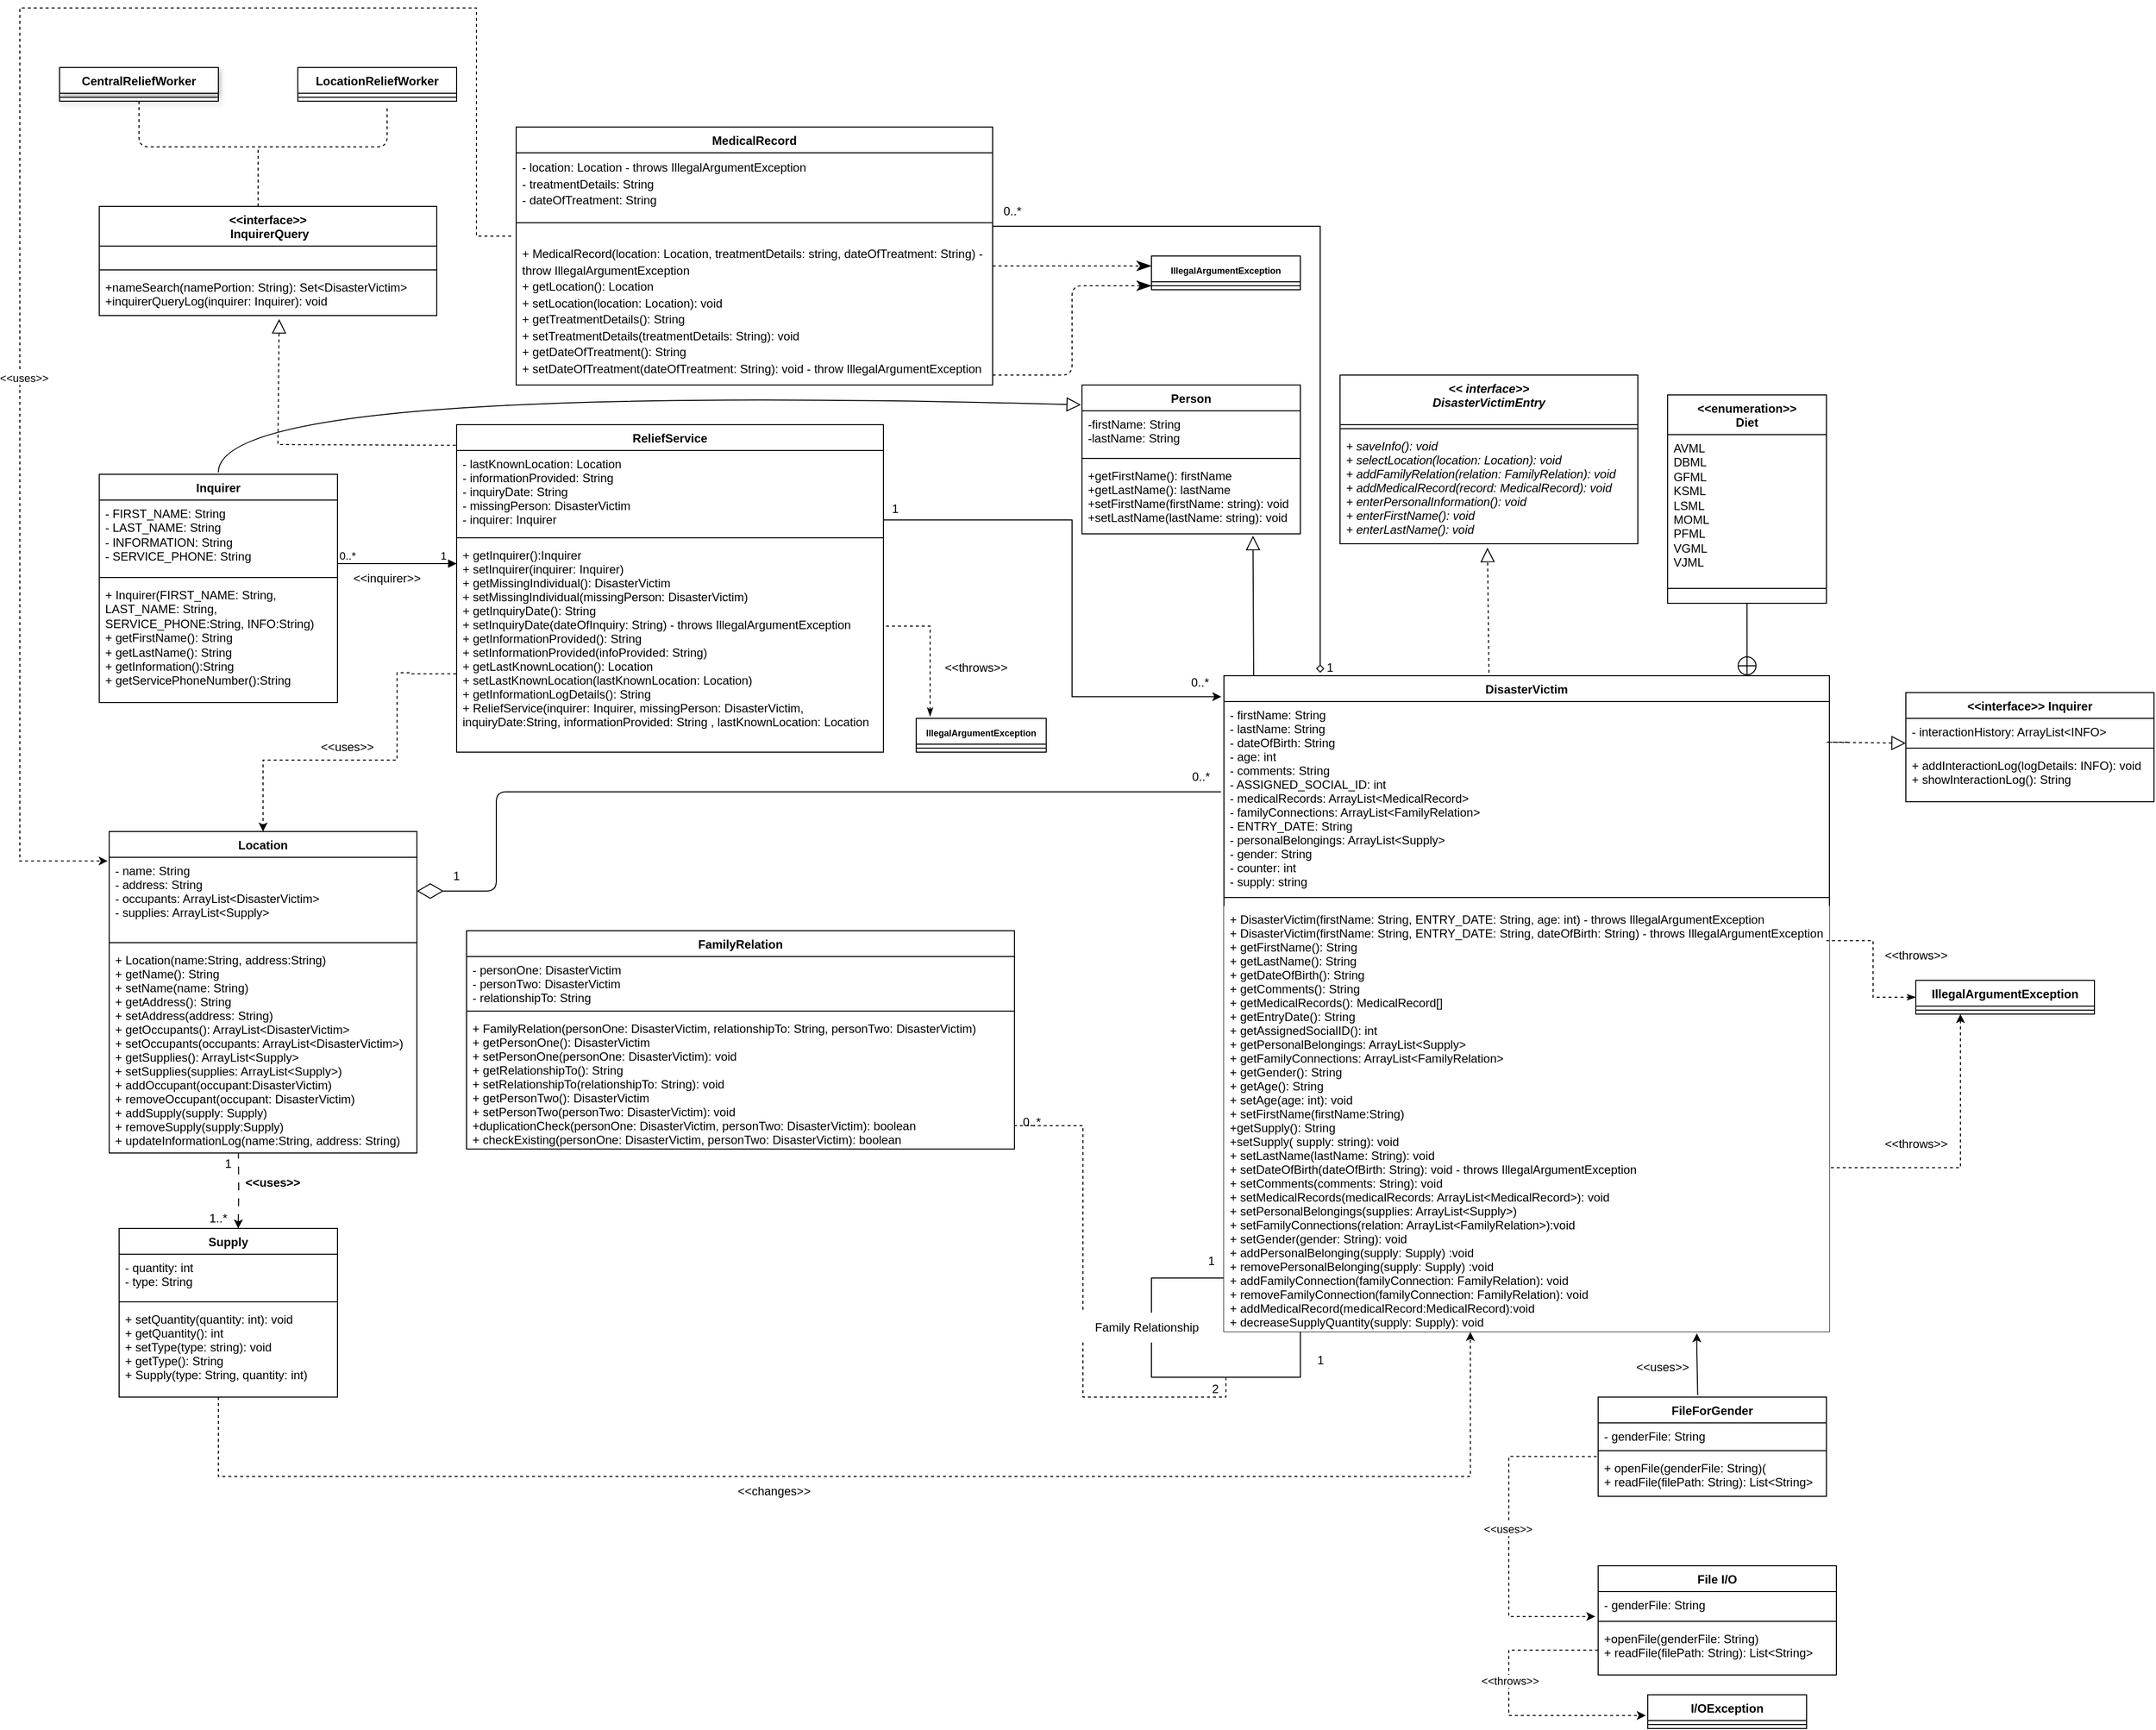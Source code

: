 <mxfile>
    <diagram id="PWnaJAAjkvpCzAV3E7b1" name="Page-1">
        <mxGraphModel dx="1114" dy="1571" grid="1" gridSize="10" guides="0" tooltips="1" connect="1" arrows="1" fold="1" page="1" pageScale="1" pageWidth="850" pageHeight="1100" math="0" shadow="0">
            <root>
                <mxCell id="0"/>
                <mxCell id="1" parent="0"/>
                <mxCell id="214" style="edgeStyle=orthogonalEdgeStyle;rounded=0;orthogonalLoop=1;jettySize=auto;html=1;exitX=0.5;exitY=1;exitDx=0;exitDy=0;entryX=1;entryY=0.826;entryDx=0;entryDy=0;entryPerimeter=0;endArrow=none;endFill=0;dashed=1;" parent="1" source="215" target="223" edge="1">
                    <mxGeometry relative="1" as="geometry">
                        <mxPoint x="655" y="620" as="targetPoint"/>
                    </mxGeometry>
                </mxCell>
                <mxCell id="215" value="" style="html=1;whiteSpace=wrap;" parent="1" vertex="1">
                    <mxGeometry x="580" y="460" width="150" height="100" as="geometry"/>
                </mxCell>
                <mxCell id="216" value="DisasterVictim" style="swimlane;fontStyle=1;align=center;verticalAlign=top;childLayout=stackLayout;horizontal=1;startSize=26;horizontalStack=0;resizeParent=1;resizeParentMax=0;resizeLast=0;collapsible=1;marginBottom=0;" parent="1" vertex="1">
                    <mxGeometry x="653" y="-147" width="610" height="661" as="geometry"/>
                </mxCell>
                <mxCell id="217" value="- firstName: String&#10;- lastName: String&#10;- dateOfBirth: String&#10;- age: int&#10;- comments: String&#10;- ASSIGNED_SOCIAL_ID: int&#10;- medicalRecords: ArrayList&lt;MedicalRecord&gt;&#10;- familyConnections: ArrayList&lt;FamilyRelation&gt;&#10;- ENTRY_DATE: String&#10;- personalBelongings: ArrayList&lt;Supply&gt;&#10;- gender: String&#10;- counter: int&#10;- supply: string&#10;" style="text;strokeColor=none;fillColor=none;align=left;verticalAlign=top;spacingLeft=4;spacingRight=4;overflow=hidden;rotatable=0;points=[[0,0.5],[1,0.5]];portConstraint=eastwest;fontStyle=0" parent="216" vertex="1">
                    <mxGeometry y="26" width="610" height="189" as="geometry"/>
                </mxCell>
                <mxCell id="218" value="" style="line;strokeWidth=1;fillColor=none;align=left;verticalAlign=middle;spacingTop=-1;spacingLeft=3;spacingRight=3;rotatable=0;labelPosition=right;points=[];portConstraint=eastwest;strokeColor=inherit;fontStyle=0" parent="216" vertex="1">
                    <mxGeometry y="215" width="610" height="17" as="geometry"/>
                </mxCell>
                <mxCell id="219" value="+ DisasterVictim(firstName: String, ENTRY_DATE: String, age: int) - throws IllegalArgumentException &#10;+ DisasterVictim(firstName: String, ENTRY_DATE: String, dateOfBirth: String) - throws IllegalArgumentException &#10;+ getFirstName(): String&#10;+ getLastName(): String&#10;+ getDateOfBirth(): String&#10;+ getComments(): String&#10;+ getMedicalRecords(): MedicalRecord[]&#10;+ getEntryDate(): String&#10;+ getAssignedSocialID(): int&#10;+ getPersonalBelongings: ArrayList&lt;Supply&gt;&#10;+ getFamilyConnections: ArrayList&lt;FamilyRelation&gt;&#10;+ getGender(): String&#10;+ getAge(): String&#10;+ setAge(age: int): void&#10;+ setFirstName(firstName:String)&#10;+getSupply(): String&#10;+setSupply( supply: string): void&#10;+ setLastName(lastName: String): void&#10;+ setDateOfBirth(dateOfBirth: String): void - throws IllegalArgumentException &#10;+ setComments(comments: String): void&#10;+ setMedicalRecords(medicalRecords: ArrayList&lt;MedicalRecord&gt;): void&#10;+ setPersonalBelongings(supplies: ArrayList&lt;Supply&gt;)&#10;+ setFamilyConnections(relation: ArrayList&lt;FamilyRelation&gt;):void&#10;+ setGender(gender: String): void&#10;+ addPersonalBelonging(supply: Supply) :void&#10;+ removePersonalBelonging(supply: Supply) :void&#10;+ addFamilyConnection(familyConnection: FamilyRelation): void&#10;+ removeFamilyConnection(familyConnection: FamilyRelation): void&#10;+ addMedicalRecord(medicalRecord:MedicalRecord):void&#10;+ decreaseSupplyQuantity(supply: Supply): void &#10;" style="text;strokeColor=none;fillColor=default;align=left;verticalAlign=top;spacingLeft=4;spacingRight=4;overflow=hidden;rotatable=0;points=[[0,0.5],[1,0.5]];portConstraint=eastwest;fontStyle=0" parent="216" vertex="1">
                    <mxGeometry y="232" width="610" height="429" as="geometry"/>
                </mxCell>
                <mxCell id="220" value="FamilyRelation" style="swimlane;fontStyle=1;align=center;verticalAlign=top;childLayout=stackLayout;horizontal=1;startSize=26;horizontalStack=0;resizeParent=1;resizeParentMax=0;resizeLast=0;collapsible=1;marginBottom=0;" parent="1" vertex="1">
                    <mxGeometry x="-110" y="110" width="552" height="220" as="geometry"/>
                </mxCell>
                <mxCell id="221" value="- personOne: DisasterVictim&#10;- personTwo: DisasterVictim&#10;- relationshipTo: String&#10;&#10;" style="text;strokeColor=none;fillColor=none;align=left;verticalAlign=top;spacingLeft=4;spacingRight=4;overflow=hidden;rotatable=0;points=[[0,0.5],[1,0.5]];portConstraint=eastwest;fontStyle=0" parent="220" vertex="1">
                    <mxGeometry y="26" width="552" height="51" as="geometry"/>
                </mxCell>
                <mxCell id="222" value="" style="line;strokeWidth=1;fillColor=none;align=left;verticalAlign=middle;spacingTop=-1;spacingLeft=3;spacingRight=3;rotatable=0;labelPosition=right;points=[];portConstraint=eastwest;strokeColor=inherit;fontStyle=0" parent="220" vertex="1">
                    <mxGeometry y="77" width="552" height="8" as="geometry"/>
                </mxCell>
                <mxCell id="223" value="+ FamilyRelation(personOne: DisasterVictim, relationshipTo: String, personTwo: DisasterVictim)&#10;+ getPersonOne(): DisasterVictim&#10;+ setPersonOne(personOne: DisasterVictim): void&#10;+ getRelationshipTo(): String&#10;+ setRelationshipTo(relationshipTo: String): void&#10;+ getPersonTwo(): DisasterVictim&#10;+ setPersonTwo(personTwo: DisasterVictim): void&#10;+duplicationCheck(personOne: DisasterVictim, personTwo: DisasterVictim): boolean&#10;+ checkExisting(personOne: DisasterVictim, personTwo: DisasterVictim): boolean&#10;" style="text;strokeColor=none;fillColor=none;align=left;verticalAlign=top;spacingLeft=4;spacingRight=4;overflow=hidden;rotatable=0;points=[[0,0.5],[1,0.5]];portConstraint=eastwest;fontStyle=0" parent="220" vertex="1">
                    <mxGeometry y="85" width="552" height="135" as="geometry"/>
                </mxCell>
                <mxCell id="224" value="ReliefService" style="swimlane;fontStyle=1;align=center;verticalAlign=top;childLayout=stackLayout;horizontal=1;startSize=26;horizontalStack=0;resizeParent=1;resizeParentMax=0;resizeLast=0;collapsible=1;marginBottom=0;" parent="1" vertex="1">
                    <mxGeometry x="-120" y="-400" width="430" height="330" as="geometry"/>
                </mxCell>
                <mxCell id="225" value="- lastKnownLocation: Location&#10;- informationProvided: String&#10;- inquiryDate: String&#10;- missingPerson: DisasterVictim&#10;- inquirer: Inquirer" style="text;strokeColor=none;fillColor=none;align=left;verticalAlign=top;spacingLeft=4;spacingRight=4;overflow=hidden;rotatable=0;points=[[0,0.5],[1,0.5]];portConstraint=eastwest;fontStyle=0" parent="224" vertex="1">
                    <mxGeometry y="26" width="430" height="84" as="geometry"/>
                </mxCell>
                <mxCell id="226" value="" style="line;strokeWidth=1;fillColor=none;align=left;verticalAlign=middle;spacingTop=-1;spacingLeft=3;spacingRight=3;rotatable=0;labelPosition=right;points=[];portConstraint=eastwest;strokeColor=inherit;fontStyle=0" parent="224" vertex="1">
                    <mxGeometry y="110" width="430" height="8" as="geometry"/>
                </mxCell>
                <mxCell id="227" value="+ getInquirer():Inquirer&#10;+ setInquirer(inquirer: Inquirer)&#10;+ getMissingIndividual(): DisasterVictim&#10;+ setMissingIndividual(missingPerson: DisasterVictim)&#10;+ getInquiryDate(): String&#10;+ setInquiryDate(dateOfInquiry: String) - throws IllegalArgumentException&#10;+ getInformationProvided(): String&#10;+ setInformationProvided(infoProvided: String)&#10;+ getLastKnownLocation(): Location&#10;+ setLastKnownLocation(lastKnownLocation: Location)&#10;+ getInformationLogDetails(): String&#10;+ ReliefService(inquirer: Inquirer, missingPerson: DisasterVictim,&#10;inquiryDate:String, informationProvided: String , lastKnownLocation: Location &#10;" style="text;strokeColor=none;fillColor=none;align=left;verticalAlign=top;spacingLeft=4;spacingRight=4;overflow=hidden;rotatable=0;points=[[0,0.5],[1,0.5]];portConstraint=eastwest;fontStyle=0" parent="224" vertex="1">
                    <mxGeometry y="118" width="430" height="212" as="geometry"/>
                </mxCell>
                <mxCell id="228" value="Location" style="swimlane;fontStyle=1;align=center;verticalAlign=top;childLayout=stackLayout;horizontal=1;startSize=26;horizontalStack=0;resizeParent=1;resizeParentMax=0;resizeLast=0;collapsible=1;marginBottom=0;" parent="1" vertex="1">
                    <mxGeometry x="-470" y="10" width="310" height="324" as="geometry"/>
                </mxCell>
                <mxCell id="229" value="- name: String&#10;- address: String&#10;- occupants: ArrayList&lt;DisasterVictim&gt;&#10;- supplies: ArrayList&lt;Supply&gt;&#10;&#10;" style="text;strokeColor=none;fillColor=none;align=left;verticalAlign=top;spacingLeft=4;spacingRight=4;overflow=hidden;rotatable=0;points=[[0,0.5],[1,0.5]];portConstraint=eastwest;fontStyle=0" parent="228" vertex="1">
                    <mxGeometry y="26" width="310" height="82" as="geometry"/>
                </mxCell>
                <mxCell id="230" value="" style="line;strokeWidth=1;fillColor=none;align=left;verticalAlign=middle;spacingTop=-1;spacingLeft=3;spacingRight=3;rotatable=0;labelPosition=right;points=[];portConstraint=eastwest;strokeColor=inherit;fontStyle=0" parent="228" vertex="1">
                    <mxGeometry y="108" width="310" height="8" as="geometry"/>
                </mxCell>
                <mxCell id="231" value="+ Location(name:String, address:String)&#10;+ getName(): String&#10;+ setName(name: String)&#10;+ getAddress(): String&#10;+ setAddress(address: String)&#10;+ getOccupants(): ArrayList&lt;DisasterVictim&gt;&#10;+ setOccupants(occupants: ArrayList&lt;DisasterVictim&gt;)&#10;+ getSupplies(): ArrayList&lt;Supply&gt;&#10;+ setSupplies(supplies: ArrayList&lt;Supply&gt;)&#10;+ addOccupant(occupant:DisasterVictim)&#10;+ removeOccupant(occupant: DisasterVictim)&#10;+ addSupply(supply: Supply)&#10;+ removeSupply(supply:Supply)&#10;+ updateInformationLog(name:String, address: String)&#10;" style="text;strokeColor=none;fillColor=none;align=left;verticalAlign=top;spacingLeft=4;spacingRight=4;overflow=hidden;rotatable=0;points=[[0,0.5],[1,0.5]];portConstraint=eastwest;fontStyle=0" parent="228" vertex="1">
                    <mxGeometry y="116" width="310" height="208" as="geometry"/>
                </mxCell>
                <mxCell id="232" value="Supply" style="swimlane;fontStyle=1;align=center;verticalAlign=top;childLayout=stackLayout;horizontal=1;startSize=26;horizontalStack=0;resizeParent=1;resizeParentMax=0;resizeLast=0;collapsible=1;marginBottom=0;" parent="1" vertex="1">
                    <mxGeometry x="-460" y="410" width="220" height="170" as="geometry"/>
                </mxCell>
                <mxCell id="233" value="- quantity: int &#10;- type: String " style="text;strokeColor=none;fillColor=none;align=left;verticalAlign=top;spacingLeft=4;spacingRight=4;overflow=hidden;rotatable=0;points=[[0,0.5],[1,0.5]];portConstraint=eastwest;fontStyle=0" parent="232" vertex="1">
                    <mxGeometry y="26" width="220" height="44" as="geometry"/>
                </mxCell>
                <mxCell id="234" value="" style="line;strokeWidth=1;fillColor=none;align=left;verticalAlign=middle;spacingTop=-1;spacingLeft=3;spacingRight=3;rotatable=0;labelPosition=right;points=[];portConstraint=eastwest;strokeColor=inherit;fontStyle=0" parent="232" vertex="1">
                    <mxGeometry y="70" width="220" height="8" as="geometry"/>
                </mxCell>
                <mxCell id="235" value="+ setQuantity(quantity: int): void&#10;+ getQuantity(): int &#10;+ setType(type: string): void &#10;+ getType(): String &#10;+ Supply(type: String, quantity: int) " style="text;strokeColor=none;fillColor=none;align=left;verticalAlign=top;spacingLeft=4;spacingRight=4;overflow=hidden;rotatable=0;points=[[0,0.5],[1,0.5]];portConstraint=eastwest;fontStyle=0" parent="232" vertex="1">
                    <mxGeometry y="78" width="220" height="92" as="geometry"/>
                </mxCell>
                <mxCell id="236" value="MedicalRecord" style="swimlane;fontStyle=1;align=center;verticalAlign=top;childLayout=stackLayout;horizontal=1;startSize=26;horizontalStack=0;resizeParent=1;resizeParentMax=0;resizeLast=0;collapsible=1;marginBottom=0;whiteSpace=wrap;html=1;" parent="1" vertex="1">
                    <mxGeometry x="-60" y="-700" width="480" height="260" as="geometry"/>
                </mxCell>
                <mxCell id="237" value="&lt;span id=&quot;docs-internal-guid-a7ea7992-7fff-9580-d091-3d27df31a496&quot;&gt;&lt;p style=&quot;line-height:1.38;margin-top:0pt;margin-bottom:0pt;&quot; dir=&quot;ltr&quot;&gt;&lt;span style=&quot;font-family: Arial, sans-serif; background-color: transparent; font-variant-numeric: normal; font-variant-east-asian: normal; font-variant-alternates: normal; font-variant-position: normal; vertical-align: baseline; white-space-collapse: preserve;&quot;&gt;- location: Location - throws IllegalArgumentException&lt;/span&gt;&lt;/p&gt;&lt;p style=&quot;line-height:1.38;margin-top:0pt;margin-bottom:0pt;&quot; dir=&quot;ltr&quot;&gt;&lt;span style=&quot;font-family: Arial, sans-serif; background-color: transparent; font-variant-numeric: normal; font-variant-east-asian: normal; font-variant-alternates: normal; font-variant-position: normal; vertical-align: baseline; white-space-collapse: preserve;&quot;&gt;- treatmentDetails: String&lt;/span&gt;&lt;/p&gt;&lt;p style=&quot;line-height:1.38;margin-top:0pt;margin-bottom:0pt;&quot; dir=&quot;ltr&quot;&gt;&lt;span style=&quot;font-family: Arial, sans-serif; background-color: transparent; font-variant-numeric: normal; font-variant-east-asian: normal; font-variant-alternates: normal; font-variant-position: normal; vertical-align: baseline; white-space-collapse: preserve;&quot;&gt;- dateOfTreatment: String&lt;/span&gt;&lt;span style=&quot;font-family: Arial, sans-serif; background-color: transparent; font-variant-numeric: normal; font-variant-east-asian: normal; font-variant-alternates: normal; font-variant-position: normal; vertical-align: baseline; white-space-collapse: preserve;&quot;&gt;&lt;br&gt;&lt;br&gt;&lt;/span&gt;&lt;/p&gt;&lt;br&gt;&lt;/span&gt;" style="text;strokeColor=none;fillColor=none;align=left;verticalAlign=top;spacingLeft=4;spacingRight=4;overflow=hidden;rotatable=0;points=[[0,0.5],[1,0.5]];portConstraint=eastwest;whiteSpace=wrap;html=1;fontStyle=0" parent="236" vertex="1">
                    <mxGeometry y="26" width="480" height="54" as="geometry"/>
                </mxCell>
                <mxCell id="238" value="" style="line;strokeWidth=1;fillColor=none;align=left;verticalAlign=middle;spacingTop=-1;spacingLeft=3;spacingRight=3;rotatable=0;labelPosition=right;points=[];portConstraint=eastwest;strokeColor=inherit;fontStyle=0" parent="236" vertex="1">
                    <mxGeometry y="80" width="480" height="33" as="geometry"/>
                </mxCell>
                <mxCell id="239" value="&lt;p style=&quot;line-height: 1.38; margin-top: 0pt; margin-bottom: 0pt;&quot; dir=&quot;ltr&quot;&gt;&lt;span style=&quot;font-family: Arial, sans-serif; background-color: transparent; font-variant-numeric: normal; font-variant-east-asian: normal; font-variant-alternates: normal; font-variant-position: normal; vertical-align: baseline; white-space-collapse: preserve;&quot;&gt;&lt;font style=&quot;font-size: 12px;&quot;&gt;+ MedicalRecord(location: Location, treatmentDetails: string, dateOfTreatment: String) - throw IllegalArgumentException&lt;/font&gt;&lt;/span&gt;&lt;/p&gt;&lt;p style=&quot;line-height: 1.38; margin-top: 0pt; margin-bottom: 0pt;&quot; dir=&quot;ltr&quot;&gt;&lt;span style=&quot;font-family: Arial, sans-serif; background-color: transparent; font-variant-numeric: normal; font-variant-east-asian: normal; font-variant-alternates: normal; font-variant-position: normal; vertical-align: baseline; white-space-collapse: preserve;&quot;&gt;&lt;font style=&quot;font-size: 12px;&quot;&gt;+ getLocation(): Location&lt;/font&gt;&lt;/span&gt;&lt;/p&gt;&lt;p style=&quot;line-height: 1.38; margin-top: 0pt; margin-bottom: 0pt;&quot; dir=&quot;ltr&quot;&gt;&lt;span style=&quot;font-family: Arial, sans-serif; background-color: transparent; font-variant-numeric: normal; font-variant-east-asian: normal; font-variant-alternates: normal; font-variant-position: normal; vertical-align: baseline; white-space-collapse: preserve;&quot;&gt;&lt;font style=&quot;font-size: 12px;&quot;&gt;+ setLocation(location: Location): void&lt;/font&gt;&lt;/span&gt;&lt;/p&gt;&lt;p style=&quot;line-height: 1.38; margin-top: 0pt; margin-bottom: 0pt;&quot; dir=&quot;ltr&quot;&gt;&lt;span style=&quot;font-family: Arial, sans-serif; background-color: transparent; font-variant-numeric: normal; font-variant-east-asian: normal; font-variant-alternates: normal; font-variant-position: normal; vertical-align: baseline; white-space-collapse: preserve;&quot;&gt;&lt;font style=&quot;font-size: 12px;&quot;&gt;+ getTreatmentDetails(): String&lt;/font&gt;&lt;/span&gt;&lt;/p&gt;&lt;p style=&quot;line-height: 1.38; margin-top: 0pt; margin-bottom: 0pt;&quot; dir=&quot;ltr&quot;&gt;&lt;span style=&quot;font-family: Arial, sans-serif; background-color: transparent; font-variant-numeric: normal; font-variant-east-asian: normal; font-variant-alternates: normal; font-variant-position: normal; vertical-align: baseline; white-space-collapse: preserve;&quot;&gt;&lt;font style=&quot;font-size: 12px;&quot;&gt;+ setTreatmentDetails(treatmentDetails: String): void&lt;/font&gt;&lt;/span&gt;&lt;/p&gt;&lt;p style=&quot;line-height: 1.38; margin-top: 0pt; margin-bottom: 0pt;&quot; dir=&quot;ltr&quot;&gt;&lt;span style=&quot;font-family: Arial, sans-serif; background-color: transparent; font-variant-numeric: normal; font-variant-east-asian: normal; font-variant-alternates: normal; font-variant-position: normal; vertical-align: baseline; white-space-collapse: preserve;&quot;&gt;&lt;font style=&quot;font-size: 12px;&quot;&gt;+ getDateOfTreatment(): String&lt;/font&gt;&lt;/span&gt;&lt;/p&gt;&lt;p style=&quot;line-height: 1.38; margin-top: 0pt; margin-bottom: 0pt;&quot; dir=&quot;ltr&quot;&gt;&lt;span style=&quot;font-family: Arial, sans-serif; background-color: transparent; font-variant-numeric: normal; font-variant-east-asian: normal; font-variant-alternates: normal; font-variant-position: normal; vertical-align: baseline; white-space-collapse: preserve;&quot;&gt;&lt;font style=&quot;font-size: 12px;&quot;&gt;+ setDateOfTreatment(dateOfTreatment: String): void - throw IllegalArgumentException&lt;/font&gt;&lt;/span&gt;&lt;/p&gt;" style="text;strokeColor=none;fillColor=none;align=left;verticalAlign=top;spacingLeft=4;spacingRight=4;overflow=hidden;rotatable=0;points=[[0,0.5],[1,0.5]];portConstraint=eastwest;whiteSpace=wrap;html=1;fontStyle=0" parent="236" vertex="1">
                    <mxGeometry y="113" width="480" height="147" as="geometry"/>
                </mxCell>
                <mxCell id="240" value="&amp;lt;&amp;lt;enumeration&amp;gt;&amp;gt; &lt;br&gt;Diet" style="swimlane;fontStyle=1;align=center;verticalAlign=top;childLayout=stackLayout;horizontal=1;startSize=40;horizontalStack=0;resizeParent=1;resizeParentMax=0;resizeLast=0;collapsible=1;marginBottom=0;whiteSpace=wrap;html=1;" parent="1" vertex="1">
                    <mxGeometry x="1100" y="-430" width="160" height="210" as="geometry"/>
                </mxCell>
                <mxCell id="241" value="&lt;div&gt;AVML&amp;nbsp;&lt;/div&gt;&lt;div&gt;DBML&amp;nbsp;&lt;/div&gt;&lt;div&gt;GFML&amp;nbsp;&lt;/div&gt;&lt;div&gt;KSML&lt;/div&gt;&lt;div&gt;LSML&amp;nbsp;&lt;/div&gt;&lt;div&gt;MOML&lt;/div&gt;&lt;div&gt;PFML&amp;nbsp;&lt;/div&gt;&lt;div&gt;VGML&amp;nbsp;&lt;/div&gt;&lt;div&gt;VJML&lt;/div&gt;&lt;div&gt;&lt;br&gt;&lt;/div&gt;" style="text;strokeColor=none;fillColor=none;align=left;verticalAlign=top;spacingLeft=4;spacingRight=4;overflow=hidden;rotatable=0;points=[[0,0.5],[1,0.5]];portConstraint=eastwest;whiteSpace=wrap;html=1;fontStyle=0" parent="240" vertex="1">
                    <mxGeometry y="40" width="160" height="140" as="geometry"/>
                </mxCell>
                <mxCell id="242" value="" style="line;strokeWidth=1;fillColor=none;align=left;verticalAlign=middle;spacingTop=-1;spacingLeft=3;spacingRight=3;rotatable=0;labelPosition=right;points=[];portConstraint=eastwest;strokeColor=inherit;fontStyle=0" parent="240" vertex="1">
                    <mxGeometry y="180" width="160" height="30" as="geometry"/>
                </mxCell>
                <mxCell id="243" value="" style="endArrow=circlePlus;startArrow=none;endFill=0;startFill=0;endSize=8;html=1;rounded=0;exitX=0.5;exitY=1;exitDx=0;exitDy=0;entryX=0.864;entryY=0;entryDx=0;entryDy=0;entryPerimeter=0;" parent="1" source="240" target="216" edge="1">
                    <mxGeometry width="160" relative="1" as="geometry">
                        <mxPoint x="680" y="-260" as="sourcePoint"/>
                        <mxPoint x="840" y="-260" as="targetPoint"/>
                    </mxGeometry>
                </mxCell>
                <mxCell id="244" value="Family Relationship" style="text;html=1;align=center;verticalAlign=middle;resizable=0;points=[];autosize=1;fillColor=default;" parent="1" vertex="1">
                    <mxGeometry x="510" y="495" width="130" height="30" as="geometry"/>
                </mxCell>
                <mxCell id="245" value="0..*" style="text;html=1;align=center;verticalAlign=middle;resizable=0;points=[];autosize=1;strokeColor=none;fillColor=none;" parent="1" vertex="1">
                    <mxGeometry x="439" y="288" width="40" height="30" as="geometry"/>
                </mxCell>
                <mxCell id="246" value="2" style="text;html=1;align=center;verticalAlign=middle;resizable=0;points=[];autosize=1;strokeColor=none;fillColor=none;" parent="1" vertex="1">
                    <mxGeometry x="629" y="557" width="30" height="30" as="geometry"/>
                </mxCell>
                <mxCell id="247" value="1" style="text;html=1;align=center;verticalAlign=middle;resizable=0;points=[];autosize=1;strokeColor=none;fillColor=none;" parent="1" vertex="1">
                    <mxGeometry x="625" y="428" width="30" height="30" as="geometry"/>
                </mxCell>
                <mxCell id="248" value="1" style="text;html=1;align=center;verticalAlign=middle;resizable=0;points=[];autosize=1;strokeColor=none;fillColor=none;" parent="1" vertex="1">
                    <mxGeometry x="735" y="528" width="30" height="30" as="geometry"/>
                </mxCell>
                <mxCell id="249" style="edgeStyle=orthogonalEdgeStyle;rounded=0;orthogonalLoop=1;jettySize=auto;html=1;exitX=0.25;exitY=1;exitDx=0;exitDy=0;entryX=1;entryY=0.75;entryDx=0;entryDy=0;dashed=1;startArrow=classic;startFill=1;endArrow=none;endFill=0;" parent="1" source="250" target="216" edge="1">
                    <mxGeometry relative="1" as="geometry"/>
                </mxCell>
                <mxCell id="250" value="IllegalArgumentException" style="swimlane;fontStyle=1;align=center;verticalAlign=top;childLayout=stackLayout;horizontal=1;startSize=26;horizontalStack=0;resizeParent=1;resizeParentMax=0;resizeLast=0;collapsible=1;marginBottom=0;whiteSpace=wrap;html=1;" parent="1" vertex="1">
                    <mxGeometry x="1350" y="160" width="180" height="34" as="geometry"/>
                </mxCell>
                <mxCell id="251" value="" style="line;strokeWidth=1;fillColor=none;align=left;verticalAlign=middle;spacingTop=-1;spacingLeft=3;spacingRight=3;rotatable=0;labelPosition=right;points=[];portConstraint=eastwest;strokeColor=inherit;" parent="250" vertex="1">
                    <mxGeometry y="26" width="180" height="8" as="geometry"/>
                </mxCell>
                <mxCell id="252" style="edgeStyle=orthogonalEdgeStyle;rounded=0;orthogonalLoop=1;jettySize=auto;html=1;exitX=0;exitY=0.5;exitDx=0;exitDy=0;endArrow=none;endFill=0;startArrow=classicThin;startFill=1;dashed=1;" parent="1" source="250" edge="1">
                    <mxGeometry relative="1" as="geometry">
                        <mxPoint x="1260" y="120.0" as="targetPoint"/>
                        <Array as="points">
                            <mxPoint x="1307" y="177"/>
                            <mxPoint x="1307" y="120"/>
                            <mxPoint x="1270" y="120"/>
                        </Array>
                    </mxGeometry>
                </mxCell>
                <mxCell id="253" value="&amp;lt;&amp;lt;throws&amp;gt;&amp;gt;" style="text;html=1;align=center;verticalAlign=middle;resizable=0;points=[];autosize=1;strokeColor=none;fillColor=none;" parent="1" vertex="1">
                    <mxGeometry x="1305" y="120" width="90" height="30" as="geometry"/>
                </mxCell>
                <mxCell id="254" value="&amp;lt;&amp;lt;throws&amp;gt;&amp;gt;" style="text;html=1;align=center;verticalAlign=middle;resizable=0;points=[];autosize=1;strokeColor=none;fillColor=none;" parent="1" vertex="1">
                    <mxGeometry x="1305" y="310" width="90" height="30" as="geometry"/>
                </mxCell>
                <mxCell id="255" value="&lt;&lt; interface&gt;&gt;&#10;DisasterVictimEntry" style="swimlane;fontStyle=3;align=center;verticalAlign=top;childLayout=stackLayout;horizontal=1;startSize=50;horizontalStack=0;resizeParent=1;resizeParentMax=0;resizeLast=0;collapsible=1;marginBottom=0;" parent="1" vertex="1">
                    <mxGeometry x="770" y="-450" width="300" height="170" as="geometry"/>
                </mxCell>
                <mxCell id="256" value="" style="line;strokeWidth=1;fillColor=none;align=left;verticalAlign=middle;spacingTop=-1;spacingLeft=3;spacingRight=3;rotatable=0;labelPosition=right;points=[];portConstraint=eastwest;strokeColor=inherit;fontStyle=2" parent="255" vertex="1">
                    <mxGeometry y="50" width="300" height="8" as="geometry"/>
                </mxCell>
                <mxCell id="257" value="+ saveInfo(): void &#10;+ selectLocation(location: Location): void &#10;+ addFamilyRelation(relation: FamilyRelation): void&#10;+ addMedicalRecord(record: MedicalRecord): void&#10;+ enterPersonalInformation(): void&#10;+ enterFirstName(): void&#10;+ enterLastName(): void&#10;&#10;&#10;" style="text;strokeColor=none;fillColor=none;align=left;verticalAlign=top;spacingLeft=4;spacingRight=4;overflow=hidden;rotatable=0;points=[[0,0.5],[1,0.5]];portConstraint=eastwest;fontStyle=2" parent="255" vertex="1">
                    <mxGeometry y="58" width="300" height="112" as="geometry"/>
                </mxCell>
                <mxCell id="258" value="Inquirer" style="swimlane;fontStyle=1;align=center;verticalAlign=top;childLayout=stackLayout;horizontal=1;startSize=26;horizontalStack=0;resizeParent=1;resizeParentMax=0;resizeLast=0;collapsible=1;marginBottom=0;whiteSpace=wrap;html=1;" parent="1" vertex="1">
                    <mxGeometry x="-480" y="-350" width="240" height="230" as="geometry"/>
                </mxCell>
                <mxCell id="259" value="&lt;div&gt;- FIRST_NAME: String&lt;/div&gt;&lt;div&gt;- LAST_NAME: String&lt;/div&gt;&lt;div&gt;- INFORMATION: String&lt;/div&gt;&lt;div&gt;- SERVICE_PHONE: String&lt;/div&gt;&lt;div&gt;&lt;br&gt;&lt;/div&gt;" style="text;strokeColor=none;fillColor=none;align=left;verticalAlign=top;spacingLeft=4;spacingRight=4;overflow=hidden;rotatable=0;points=[[0,0.5],[1,0.5]];portConstraint=eastwest;whiteSpace=wrap;html=1;" parent="258" vertex="1">
                    <mxGeometry y="26" width="240" height="74" as="geometry"/>
                </mxCell>
                <mxCell id="260" value="" style="line;strokeWidth=1;fillColor=none;align=left;verticalAlign=middle;spacingTop=-1;spacingLeft=3;spacingRight=3;rotatable=0;labelPosition=right;points=[];portConstraint=eastwest;strokeColor=inherit;" parent="258" vertex="1">
                    <mxGeometry y="100" width="240" height="8" as="geometry"/>
                </mxCell>
                <mxCell id="261" value="&lt;div&gt;+ Inquirer(FIRST_NAME: String, LAST_NAME: String, SERVICE_PHONE:String, INFO:String)&lt;/div&gt;&lt;div&gt;+ getFirstName(): String&lt;/div&gt;&lt;div&gt;+ getLastName(): String&lt;/div&gt;&lt;div&gt;+ getInformation():String&lt;/div&gt;&lt;div&gt;+ getServicePhoneNumber():String&lt;/div&gt;&lt;div&gt;&lt;br&gt;&lt;/div&gt;" style="text;strokeColor=none;fillColor=none;align=left;verticalAlign=top;spacingLeft=4;spacingRight=4;overflow=hidden;rotatable=0;points=[[0,0.5],[1,0.5]];portConstraint=eastwest;whiteSpace=wrap;html=1;" parent="258" vertex="1">
                    <mxGeometry y="108" width="240" height="122" as="geometry"/>
                </mxCell>
                <mxCell id="262" value="" style="endArrow=block;endFill=1;html=1;edgeStyle=orthogonalEdgeStyle;align=left;verticalAlign=top;" parent="1" edge="1">
                    <mxGeometry x="-1" relative="1" as="geometry">
                        <mxPoint x="-240" y="-260" as="sourcePoint"/>
                        <mxPoint x="-120" y="-260" as="targetPoint"/>
                    </mxGeometry>
                </mxCell>
                <mxCell id="263" value="" style="endArrow=none;html=1;edgeStyle=orthogonalEdgeStyle;" parent="1" edge="1">
                    <mxGeometry relative="1" as="geometry">
                        <mxPoint x="-240" y="-260" as="sourcePoint"/>
                        <mxPoint x="-130" y="-260" as="targetPoint"/>
                    </mxGeometry>
                </mxCell>
                <mxCell id="264" value="0..*" style="edgeLabel;resizable=0;html=1;align=left;verticalAlign=bottom;" parent="263" connectable="0" vertex="1">
                    <mxGeometry x="-1" relative="1" as="geometry"/>
                </mxCell>
                <mxCell id="265" value="1" style="edgeLabel;resizable=0;html=1;align=right;verticalAlign=bottom;" parent="263" connectable="0" vertex="1">
                    <mxGeometry x="1" relative="1" as="geometry"/>
                </mxCell>
                <mxCell id="266" value="&lt;div&gt;&amp;lt;&amp;lt;interface&amp;gt;&amp;gt;&lt;/div&gt;&lt;div&gt;&amp;nbsp;InquirerQuery&lt;/div&gt;" style="swimlane;fontStyle=1;align=center;verticalAlign=top;childLayout=stackLayout;horizontal=1;startSize=40;horizontalStack=0;resizeParent=1;resizeParentMax=0;resizeLast=0;collapsible=1;marginBottom=0;whiteSpace=wrap;html=1;" parent="1" vertex="1">
                    <mxGeometry x="-480" y="-620" width="340" height="110" as="geometry"/>
                </mxCell>
                <mxCell id="267" value="&lt;div&gt;&lt;br&gt;&lt;/div&gt;" style="text;strokeColor=none;fillColor=none;align=left;verticalAlign=top;spacingLeft=4;spacingRight=4;overflow=hidden;rotatable=0;points=[[0,0.5],[1,0.5]];portConstraint=eastwest;whiteSpace=wrap;html=1;" parent="266" vertex="1">
                    <mxGeometry y="40" width="340" height="20" as="geometry"/>
                </mxCell>
                <mxCell id="268" value="" style="line;strokeWidth=1;fillColor=none;align=left;verticalAlign=middle;spacingTop=-1;spacingLeft=3;spacingRight=3;rotatable=0;labelPosition=right;points=[];portConstraint=eastwest;strokeColor=inherit;" parent="266" vertex="1">
                    <mxGeometry y="60" width="340" height="8" as="geometry"/>
                </mxCell>
                <mxCell id="269" value="+nameSearch(namePortion: String): Set&amp;lt;DisasterVictim&amp;gt;&lt;br&gt;+inquirerQueryLog(inquirer: Inquirer): void" style="text;strokeColor=none;fillColor=none;align=left;verticalAlign=top;spacingLeft=4;spacingRight=4;overflow=hidden;rotatable=0;points=[[0,0.5],[1,0.5]];portConstraint=eastwest;whiteSpace=wrap;html=1;" parent="266" vertex="1">
                    <mxGeometry y="68" width="340" height="42" as="geometry"/>
                </mxCell>
                <mxCell id="270" value="" style="endArrow=block;dashed=1;endFill=0;endSize=12;html=1;rounded=0;exitX=-0.002;exitY=0.063;exitDx=0;exitDy=0;exitPerimeter=0;entryX=0.533;entryY=1.084;entryDx=0;entryDy=0;entryPerimeter=0;" parent="1" source="224" target="269" edge="1">
                    <mxGeometry width="160" relative="1" as="geometry">
                        <mxPoint x="-340" y="-380" as="sourcePoint"/>
                        <mxPoint x="-300" y="-430" as="targetPoint"/>
                        <Array as="points">
                            <mxPoint x="-300" y="-380"/>
                        </Array>
                    </mxGeometry>
                </mxCell>
                <mxCell id="271" style="edgeStyle=orthogonalEdgeStyle;rounded=0;orthogonalLoop=1;jettySize=auto;html=1;exitX=-0.001;exitY=0.628;exitDx=0;exitDy=0;dashed=1;endArrow=classic;endFill=1;entryX=0.5;entryY=0;entryDx=0;entryDy=0;exitPerimeter=0;" parent="1" source="227" target="228" edge="1">
                    <mxGeometry relative="1" as="geometry">
                        <mxPoint x="-360" y="-62.42" as="targetPoint"/>
                        <mxPoint x="-165.5" y="-90.0" as="sourcePoint"/>
                        <Array as="points">
                            <mxPoint x="-166" y="-149"/>
                            <mxPoint x="-166" y="-150"/>
                            <mxPoint x="-180" y="-150"/>
                            <mxPoint x="-180" y="-62"/>
                            <mxPoint x="-315" y="-62"/>
                        </Array>
                    </mxGeometry>
                </mxCell>
                <mxCell id="272" style="edgeStyle=orthogonalEdgeStyle;rounded=0;orthogonalLoop=1;jettySize=auto;html=1;dashed=1;dashPattern=8 8;endArrow=none;endFill=0;startArrow=classic;startFill=1;entryX=0.42;entryY=1.002;entryDx=0;entryDy=0;entryPerimeter=0;" parent="1" target="231" edge="1">
                    <mxGeometry relative="1" as="geometry">
                        <mxPoint x="-340" y="340" as="targetPoint"/>
                        <Array as="points"/>
                        <mxPoint x="-340" y="410.0" as="sourcePoint"/>
                    </mxGeometry>
                </mxCell>
                <mxCell id="273" value="&lt;&lt;uses&gt;&gt;" style="text;align=center;fontStyle=1;verticalAlign=middle;spacingLeft=3;spacingRight=3;strokeColor=none;rotatable=0;points=[[0,0.5],[1,0.5]];portConstraint=eastwest;" parent="1" vertex="1">
                    <mxGeometry x="-340" y="350" width="70" height="26" as="geometry"/>
                </mxCell>
                <mxCell id="274" value="1..*" style="text;html=1;strokeColor=none;fillColor=none;align=center;verticalAlign=middle;whiteSpace=wrap;rounded=0;" parent="1" vertex="1">
                    <mxGeometry x="-380" y="390" width="40" height="20" as="geometry"/>
                </mxCell>
                <mxCell id="275" value="1" style="text;html=1;strokeColor=none;fillColor=none;align=center;verticalAlign=middle;whiteSpace=wrap;rounded=0;" parent="1" vertex="1">
                    <mxGeometry x="-380" y="330" width="60" height="30" as="geometry"/>
                </mxCell>
                <mxCell id="276" style="edgeStyle=orthogonalEdgeStyle;rounded=0;orthogonalLoop=1;jettySize=auto;html=1;endArrow=classic;endFill=1;dashed=1;entryX=0.407;entryY=1.001;entryDx=0;entryDy=0;entryPerimeter=0;" parent="1" target="219" edge="1">
                    <mxGeometry relative="1" as="geometry">
                        <mxPoint x="1430" y="660" as="targetPoint"/>
                        <Array as="points">
                            <mxPoint x="-360" y="660"/>
                            <mxPoint x="901" y="660"/>
                        </Array>
                        <mxPoint x="-360" y="580.0" as="sourcePoint"/>
                    </mxGeometry>
                </mxCell>
                <mxCell id="277" value="&amp;lt;&amp;lt;changes&amp;gt;&amp;gt;" style="text;html=1;strokeColor=none;fillColor=none;align=center;verticalAlign=middle;whiteSpace=wrap;rounded=0;" parent="1" vertex="1">
                    <mxGeometry x="170" y="660" width="60" height="30" as="geometry"/>
                </mxCell>
                <mxCell id="278" value="&amp;lt;&amp;lt;uses&amp;gt;&amp;gt;" style="text;html=1;strokeColor=none;fillColor=none;align=center;verticalAlign=middle;whiteSpace=wrap;rounded=0;" parent="1" vertex="1">
                    <mxGeometry x="-260" y="-90" width="60" height="30" as="geometry"/>
                </mxCell>
                <mxCell id="279" value="&amp;lt;&amp;lt;inquirer&amp;gt;&amp;gt;" style="text;html=1;strokeColor=none;fillColor=none;align=center;verticalAlign=middle;whiteSpace=wrap;rounded=0;" parent="1" vertex="1">
                    <mxGeometry x="-220" y="-260" width="60" height="30" as="geometry"/>
                </mxCell>
                <mxCell id="280" value="FileForGender" style="swimlane;fontStyle=1;align=center;verticalAlign=top;childLayout=stackLayout;horizontal=1;startSize=26;horizontalStack=0;resizeParent=1;resizeParentMax=0;resizeLast=0;collapsible=1;marginBottom=0;" parent="1" vertex="1">
                    <mxGeometry x="1030" y="580" width="230" height="100" as="geometry"/>
                </mxCell>
                <mxCell id="281" value="- genderFile: String" style="text;strokeColor=none;fillColor=none;align=left;verticalAlign=top;spacingLeft=4;spacingRight=4;overflow=hidden;rotatable=0;points=[[0,0.5],[1,0.5]];portConstraint=eastwest;" parent="280" vertex="1">
                    <mxGeometry y="26" width="230" height="24" as="geometry"/>
                </mxCell>
                <mxCell id="282" value="" style="line;strokeWidth=1;fillColor=none;align=left;verticalAlign=middle;spacingTop=-1;spacingLeft=3;spacingRight=3;rotatable=0;labelPosition=right;points=[];portConstraint=eastwest;strokeColor=inherit;" parent="280" vertex="1">
                    <mxGeometry y="50" width="230" height="8" as="geometry"/>
                </mxCell>
                <mxCell id="283" value="+ openFile(genderFile: String)(&#10;+ readFile(filePath: String): List&lt;String&gt;" style="text;strokeColor=none;fillColor=none;align=left;verticalAlign=top;spacingLeft=4;spacingRight=4;overflow=hidden;rotatable=0;points=[[0,0.5],[1,0.5]];portConstraint=eastwest;" parent="280" vertex="1">
                    <mxGeometry y="58" width="230" height="42" as="geometry"/>
                </mxCell>
                <mxCell id="284" value="&amp;lt;&amp;lt;uses&amp;gt;&amp;gt;" style="text;html=1;strokeColor=none;fillColor=none;align=center;verticalAlign=middle;whiteSpace=wrap;rounded=0;" parent="1" vertex="1">
                    <mxGeometry x="1070" y="540" width="50" height="20" as="geometry"/>
                </mxCell>
                <mxCell id="285" style="edgeStyle=orthogonalEdgeStyle;rounded=0;orthogonalLoop=1;jettySize=auto;html=1;dashed=1;endArrow=classic;endFill=1;entryX=-0.005;entryY=0.045;entryDx=0;entryDy=0;entryPerimeter=0;" parent="1" target="229" edge="1">
                    <mxGeometry relative="1" as="geometry">
                        <mxPoint x="-480" y="40" as="targetPoint"/>
                        <mxPoint x="-65" y="-590" as="sourcePoint"/>
                        <Array as="points">
                            <mxPoint x="-100" y="-590"/>
                            <mxPoint x="-100" y="-820"/>
                            <mxPoint x="-560" y="-820"/>
                            <mxPoint x="-560" y="40"/>
                        </Array>
                    </mxGeometry>
                </mxCell>
                <mxCell id="286" value="&amp;lt;&amp;lt;uses&amp;gt;&amp;gt;" style="edgeLabel;html=1;align=center;verticalAlign=middle;resizable=0;points=[];" parent="285" connectable="0" vertex="1">
                    <mxGeometry x="0.311" y="4" relative="1" as="geometry">
                        <mxPoint y="1" as="offset"/>
                    </mxGeometry>
                </mxCell>
                <mxCell id="287" style="edgeStyle=orthogonalEdgeStyle;rounded=0;orthogonalLoop=1;jettySize=auto;html=1;exitX=1;exitY=0.5;exitDx=0;exitDy=0;endArrow=diamond;endFill=0;" parent="1" edge="1">
                    <mxGeometry relative="1" as="geometry">
                        <mxPoint x="420" y="-600" as="sourcePoint"/>
                        <mxPoint x="750" y="-150" as="targetPoint"/>
                        <Array as="points">
                            <mxPoint x="750" y="-600"/>
                        </Array>
                    </mxGeometry>
                </mxCell>
                <mxCell id="288" value="0..*" style="text;html=1;strokeColor=none;fillColor=none;align=center;verticalAlign=middle;whiteSpace=wrap;rounded=0;" parent="1" vertex="1">
                    <mxGeometry x="410" y="-630" width="60" height="30" as="geometry"/>
                </mxCell>
                <mxCell id="289" value="1" style="text;html=1;strokeColor=none;fillColor=none;align=center;verticalAlign=middle;whiteSpace=wrap;rounded=0;" parent="1" vertex="1">
                    <mxGeometry x="750" y="-170" width="20" height="30" as="geometry"/>
                </mxCell>
                <mxCell id="290" style="edgeStyle=orthogonalEdgeStyle;rounded=0;orthogonalLoop=1;jettySize=auto;html=1;exitX=1;exitY=0.5;exitDx=0;exitDy=0;entryX=0.855;entryY=0.971;entryDx=0;entryDy=0;entryPerimeter=0;" parent="1" target="292" edge="1">
                    <mxGeometry relative="1" as="geometry">
                        <mxPoint x="310" y="-304" as="sourcePoint"/>
                        <mxPoint x="592" y="-211" as="targetPoint"/>
                        <Array as="points">
                            <mxPoint x="500" y="-304"/>
                            <mxPoint x="500" y="-126"/>
                        </Array>
                    </mxGeometry>
                </mxCell>
                <mxCell id="291" value="1" style="text;html=1;strokeColor=none;fillColor=none;align=center;verticalAlign=middle;whiteSpace=wrap;rounded=0;" parent="1" vertex="1">
                    <mxGeometry x="292" y="-330" width="60" height="30" as="geometry"/>
                </mxCell>
                <mxCell id="292" value="0..*" style="text;html=1;strokeColor=none;fillColor=none;align=center;verticalAlign=middle;whiteSpace=wrap;rounded=0;" parent="1" vertex="1">
                    <mxGeometry x="599" y="-155" width="60" height="30" as="geometry"/>
                </mxCell>
                <mxCell id="293" value="" style="endArrow=block;dashed=1;endFill=0;endSize=12;html=1;rounded=0;entryX=0.495;entryY=1.036;entryDx=0;entryDy=0;entryPerimeter=0;" parent="1" target="257" edge="1">
                    <mxGeometry width="160" relative="1" as="geometry">
                        <mxPoint x="920" y="-150" as="sourcePoint"/>
                        <mxPoint x="920" y="-270" as="targetPoint"/>
                    </mxGeometry>
                </mxCell>
                <mxCell id="294" value="" style="endArrow=diamondThin;endFill=0;endSize=24;html=1;" parent="1" edge="1">
                    <mxGeometry width="160" relative="1" as="geometry">
                        <mxPoint x="650" y="-30" as="sourcePoint"/>
                        <mxPoint x="-160" y="70" as="targetPoint"/>
                        <Array as="points">
                            <mxPoint x="-80" y="-30"/>
                            <mxPoint x="-80" y="70"/>
                        </Array>
                    </mxGeometry>
                </mxCell>
                <mxCell id="295" value="1" style="text;html=1;strokeColor=none;fillColor=none;align=center;verticalAlign=middle;whiteSpace=wrap;rounded=0;" parent="1" vertex="1">
                    <mxGeometry x="-150" y="40" width="60" height="30" as="geometry"/>
                </mxCell>
                <mxCell id="296" value="0..*" style="text;html=1;strokeColor=none;fillColor=none;align=center;verticalAlign=middle;whiteSpace=wrap;rounded=0;" parent="1" vertex="1">
                    <mxGeometry x="600" y="-60" width="60" height="30" as="geometry"/>
                </mxCell>
                <mxCell id="297" value="" style="endArrow=none;dashed=1;html=1;" parent="1" edge="1">
                    <mxGeometry width="50" height="50" relative="1" as="geometry">
                        <mxPoint x="-320" y="-620" as="sourcePoint"/>
                        <mxPoint x="-320" y="-680" as="targetPoint"/>
                    </mxGeometry>
                </mxCell>
                <mxCell id="298" value="CentralReliefWorker" style="swimlane;fontStyle=1;align=center;verticalAlign=top;childLayout=stackLayout;horizontal=1;startSize=26;horizontalStack=0;resizeParent=1;resizeParentMax=0;resizeLast=0;collapsible=1;marginBottom=0;shadow=1;" parent="1" vertex="1">
                    <mxGeometry x="-520" y="-760" width="160" height="34" as="geometry"/>
                </mxCell>
                <mxCell id="299" value="" style="line;strokeWidth=1;fillColor=none;align=left;verticalAlign=middle;spacingTop=-1;spacingLeft=3;spacingRight=3;rotatable=0;labelPosition=right;points=[];portConstraint=eastwest;strokeColor=inherit;" parent="298" vertex="1">
                    <mxGeometry y="26" width="160" height="8" as="geometry"/>
                </mxCell>
                <mxCell id="300" value="LocationReliefWorker" style="swimlane;fontStyle=1;align=center;verticalAlign=top;childLayout=stackLayout;horizontal=1;startSize=26;horizontalStack=0;resizeParent=1;resizeParentMax=0;resizeLast=0;collapsible=1;marginBottom=0;" parent="1" vertex="1">
                    <mxGeometry x="-280" y="-760" width="160" height="34" as="geometry"/>
                </mxCell>
                <mxCell id="301" value="" style="line;strokeWidth=1;fillColor=none;align=left;verticalAlign=middle;spacingTop=-1;spacingLeft=3;spacingRight=3;rotatable=0;labelPosition=right;points=[];portConstraint=eastwest;strokeColor=inherit;" parent="300" vertex="1">
                    <mxGeometry y="26" width="160" height="8" as="geometry"/>
                </mxCell>
                <mxCell id="302" value="" style="endArrow=none;dashed=1;html=1;exitX=0.5;exitY=1;exitDx=0;exitDy=0;" parent="1" source="298" edge="1">
                    <mxGeometry width="50" height="50" relative="1" as="geometry">
                        <mxPoint x="-490" y="-680" as="sourcePoint"/>
                        <mxPoint x="-190" y="-720" as="targetPoint"/>
                        <Array as="points">
                            <mxPoint x="-440" y="-680"/>
                            <mxPoint x="-190" y="-680"/>
                            <mxPoint x="-190" y="-700"/>
                        </Array>
                    </mxGeometry>
                </mxCell>
                <mxCell id="303" style="edgeStyle=orthogonalEdgeStyle;rounded=0;orthogonalLoop=1;jettySize=auto;html=1;endArrow=none;endFill=0;startArrow=classic;startFill=1;entryX=0.436;entryY=-0.02;entryDx=0;entryDy=0;entryPerimeter=0;exitX=0.781;exitY=1.004;exitDx=0;exitDy=0;exitPerimeter=0;" parent="1" source="219" target="280" edge="1">
                    <mxGeometry relative="1" as="geometry">
                        <mxPoint x="1130" y="560" as="targetPoint"/>
                        <mxPoint x="1110" y="510" as="sourcePoint"/>
                        <Array as="points">
                            <mxPoint x="1129" y="530"/>
                            <mxPoint x="1130" y="530"/>
                        </Array>
                    </mxGeometry>
                </mxCell>
                <mxCell id="304" value="File I/O" style="swimlane;fontStyle=1;align=center;verticalAlign=top;childLayout=stackLayout;horizontal=1;startSize=26;horizontalStack=0;resizeParent=1;resizeParentMax=0;resizeLast=0;collapsible=1;marginBottom=0;" parent="1" vertex="1">
                    <mxGeometry x="1030" y="750" width="240" height="110" as="geometry"/>
                </mxCell>
                <mxCell id="305" value="- genderFile: String" style="text;strokeColor=none;fillColor=none;align=left;verticalAlign=top;spacingLeft=4;spacingRight=4;overflow=hidden;rotatable=0;points=[[0,0.5],[1,0.5]];portConstraint=eastwest;" parent="304" vertex="1">
                    <mxGeometry y="26" width="240" height="26" as="geometry"/>
                </mxCell>
                <mxCell id="306" value="" style="line;strokeWidth=1;fillColor=none;align=left;verticalAlign=middle;spacingTop=-1;spacingLeft=3;spacingRight=3;rotatable=0;labelPosition=right;points=[];portConstraint=eastwest;strokeColor=inherit;" parent="304" vertex="1">
                    <mxGeometry y="52" width="240" height="8" as="geometry"/>
                </mxCell>
                <mxCell id="307" value="+openFile(genderFile: String)&#10;+ readFile(filePath: String): List&lt;String&gt;" style="text;strokeColor=none;fillColor=none;align=left;verticalAlign=top;spacingLeft=4;spacingRight=4;overflow=hidden;rotatable=0;points=[[0,0.5],[1,0.5]];portConstraint=eastwest;" parent="304" vertex="1">
                    <mxGeometry y="60" width="240" height="50" as="geometry"/>
                </mxCell>
                <mxCell id="308" style="edgeStyle=orthogonalEdgeStyle;rounded=0;orthogonalLoop=1;jettySize=auto;html=1;endArrow=classic;endFill=1;dashed=1;entryX=-0.012;entryY=0.966;entryDx=0;entryDy=0;entryPerimeter=0;exitX=-0.006;exitY=0.044;exitDx=0;exitDy=0;exitPerimeter=0;" parent="1" source="283" target="305" edge="1">
                    <mxGeometry relative="1" as="geometry">
                        <mxPoint x="920" y="690" as="targetPoint"/>
                        <Array as="points">
                            <mxPoint x="940" y="640"/>
                            <mxPoint x="940" y="801"/>
                        </Array>
                        <mxPoint x="1020" y="640" as="sourcePoint"/>
                    </mxGeometry>
                </mxCell>
                <mxCell id="309" value="&amp;lt;&amp;lt;uses&amp;gt;&amp;gt;" style="edgeLabel;html=1;align=center;verticalAlign=middle;resizable=0;points=[];" parent="308" connectable="0" vertex="1">
                    <mxGeometry x="-0.043" y="-1" relative="1" as="geometry">
                        <mxPoint as="offset"/>
                    </mxGeometry>
                </mxCell>
                <mxCell id="310" value="I/OException" style="swimlane;fontStyle=1;align=center;verticalAlign=top;childLayout=stackLayout;horizontal=1;startSize=26;horizontalStack=0;resizeParent=1;resizeParentMax=0;resizeLast=0;collapsible=1;marginBottom=0;" parent="1" vertex="1">
                    <mxGeometry x="1080" y="880" width="160" height="34" as="geometry"/>
                </mxCell>
                <mxCell id="311" value="" style="line;strokeWidth=1;fillColor=none;align=left;verticalAlign=middle;spacingTop=-1;spacingLeft=3;spacingRight=3;rotatable=0;labelPosition=right;points=[];portConstraint=eastwest;strokeColor=inherit;" parent="310" vertex="1">
                    <mxGeometry y="26" width="160" height="8" as="geometry"/>
                </mxCell>
                <mxCell id="312" style="edgeStyle=orthogonalEdgeStyle;rounded=0;orthogonalLoop=1;jettySize=auto;html=1;endArrow=classic;endFill=1;dashed=1;exitX=0;exitY=0.5;exitDx=0;exitDy=0;entryX=-0.013;entryY=0.614;entryDx=0;entryDy=0;entryPerimeter=0;" parent="1" source="307" target="310" edge="1">
                    <mxGeometry relative="1" as="geometry">
                        <mxPoint x="1070" y="900" as="targetPoint"/>
                        <Array as="points">
                            <mxPoint x="940" y="835"/>
                            <mxPoint x="940" y="901"/>
                        </Array>
                        <mxPoint x="1028.56" y="830.028" as="sourcePoint"/>
                    </mxGeometry>
                </mxCell>
                <mxCell id="313" value="&amp;lt;&amp;lt;throws&amp;gt;&amp;gt;" style="edgeLabel;html=1;align=center;verticalAlign=middle;resizable=0;points=[];" parent="312" connectable="0" vertex="1">
                    <mxGeometry x="-0.177" y="1" relative="1" as="geometry">
                        <mxPoint as="offset"/>
                    </mxGeometry>
                </mxCell>
                <mxCell id="314" value="Person" style="swimlane;fontStyle=1;align=center;verticalAlign=top;childLayout=stackLayout;horizontal=1;startSize=26;horizontalStack=0;resizeParent=1;resizeParentMax=0;resizeLast=0;collapsible=1;marginBottom=0;" parent="1" vertex="1">
                    <mxGeometry x="510" y="-440" width="220" height="150" as="geometry"/>
                </mxCell>
                <mxCell id="315" value="-firstName: String&#10;-lastName: String" style="text;strokeColor=none;fillColor=none;align=left;verticalAlign=top;spacingLeft=4;spacingRight=4;overflow=hidden;rotatable=0;points=[[0,0.5],[1,0.5]];portConstraint=eastwest;" parent="314" vertex="1">
                    <mxGeometry y="26" width="220" height="44" as="geometry"/>
                </mxCell>
                <mxCell id="316" value="" style="line;strokeWidth=1;fillColor=none;align=left;verticalAlign=middle;spacingTop=-1;spacingLeft=3;spacingRight=3;rotatable=0;labelPosition=right;points=[];portConstraint=eastwest;strokeColor=inherit;" parent="314" vertex="1">
                    <mxGeometry y="70" width="220" height="8" as="geometry"/>
                </mxCell>
                <mxCell id="317" value="+getFirstName(): firstName&#10;+getLastName(): lastName&#10;+setFirstName(firstName: string): void&#10;+setLastName(lastName: string): void" style="text;strokeColor=none;fillColor=none;align=left;verticalAlign=top;spacingLeft=4;spacingRight=4;overflow=hidden;rotatable=0;points=[[0,0.5],[1,0.5]];portConstraint=eastwest;" parent="314" vertex="1">
                    <mxGeometry y="78" width="220" height="72" as="geometry"/>
                </mxCell>
                <mxCell id="318" value="&lt;div&gt;&amp;lt;&amp;lt;interface&amp;gt;&amp;gt; Inquirer&lt;/div&gt;" style="swimlane;fontStyle=1;align=center;verticalAlign=top;childLayout=stackLayout;horizontal=1;startSize=26;horizontalStack=0;resizeParent=1;resizeParentMax=0;resizeLast=0;collapsible=1;marginBottom=0;whiteSpace=wrap;html=1;" parent="1" vertex="1">
                    <mxGeometry x="1340" y="-130" width="250" height="110" as="geometry"/>
                </mxCell>
                <mxCell id="319" value="&lt;div&gt;- interactionHistory: ArrayList&amp;lt;INFO&amp;gt;&lt;/div&gt;&lt;div&gt;&lt;br&gt;&lt;/div&gt;" style="text;strokeColor=none;fillColor=none;align=left;verticalAlign=top;spacingLeft=4;spacingRight=4;overflow=hidden;rotatable=0;points=[[0,0.5],[1,0.5]];portConstraint=eastwest;whiteSpace=wrap;html=1;" parent="318" vertex="1">
                    <mxGeometry y="26" width="250" height="26" as="geometry"/>
                </mxCell>
                <mxCell id="320" value="" style="endArrow=block;dashed=1;endFill=0;endSize=12;html=1;rounded=0;" parent="318" edge="1">
                    <mxGeometry width="160" relative="1" as="geometry">
                        <mxPoint x="-58.75" y="50" as="sourcePoint"/>
                        <mxPoint y="51" as="targetPoint"/>
                        <Array as="points">
                            <mxPoint x="-80" y="50"/>
                        </Array>
                    </mxGeometry>
                </mxCell>
                <mxCell id="321" value="" style="line;strokeWidth=1;fillColor=none;align=left;verticalAlign=middle;spacingTop=-1;spacingLeft=3;spacingRight=3;rotatable=0;labelPosition=right;points=[];portConstraint=eastwest;strokeColor=inherit;" parent="318" vertex="1">
                    <mxGeometry y="52" width="250" height="8" as="geometry"/>
                </mxCell>
                <mxCell id="322" value="&lt;div&gt;+ addInteractionLog(logDetails: INFO): void &amp;nbsp;&lt;br&gt;&lt;/div&gt;&lt;div&gt;+ showInteractionLog(): String&amp;nbsp;&lt;/div&gt;" style="text;strokeColor=none;fillColor=none;align=left;verticalAlign=top;spacingLeft=4;spacingRight=4;overflow=hidden;rotatable=0;points=[[0,0.5],[1,0.5]];portConstraint=eastwest;whiteSpace=wrap;html=1;" parent="318" vertex="1">
                    <mxGeometry y="60" width="250" height="50" as="geometry"/>
                </mxCell>
                <mxCell id="323" value="" style="endArrow=block;endFill=0;endSize=12;html=1;rounded=0;fontSize=12;curved=1;entryX=0.783;entryY=1.027;entryDx=0;entryDy=0;entryPerimeter=0;" parent="1" target="317" edge="1">
                    <mxGeometry width="160" relative="1" as="geometry">
                        <mxPoint x="683" y="-147" as="sourcePoint"/>
                        <mxPoint x="683" y="-277" as="targetPoint"/>
                        <Array as="points"/>
                    </mxGeometry>
                </mxCell>
                <mxCell id="324" value="" style="endArrow=block;endFill=0;endSize=12;html=1;rounded=0;fontSize=12;curved=1;" parent="1" edge="1">
                    <mxGeometry width="160" relative="1" as="geometry">
                        <mxPoint x="-360" y="-352" as="sourcePoint"/>
                        <mxPoint x="509" y="-420" as="targetPoint"/>
                        <Array as="points">
                            <mxPoint x="-360" y="-443"/>
                        </Array>
                    </mxGeometry>
                </mxCell>
                <mxCell id="325" value="&lt;font style=&quot;font-size: 9px;&quot;&gt;IllegalArgumentException&lt;/font&gt;" style="swimlane;fontStyle=1;align=center;verticalAlign=top;childLayout=stackLayout;horizontal=1;startSize=26;horizontalStack=0;resizeParent=1;resizeParentMax=0;resizeLast=0;collapsible=1;marginBottom=0;whiteSpace=wrap;html=1;" parent="1" vertex="1">
                    <mxGeometry x="343" y="-104" width="131" height="34" as="geometry"/>
                </mxCell>
                <mxCell id="326" value="" style="line;strokeWidth=1;fillColor=none;align=left;verticalAlign=middle;spacingTop=-1;spacingLeft=3;spacingRight=3;rotatable=0;labelPosition=right;points=[];portConstraint=eastwest;strokeColor=inherit;" parent="325" vertex="1">
                    <mxGeometry y="26" width="131" height="8" as="geometry"/>
                </mxCell>
                <mxCell id="327" style="edgeStyle=orthogonalEdgeStyle;rounded=0;orthogonalLoop=1;jettySize=auto;html=1;endArrow=none;endFill=0;startArrow=classicThin;startFill=1;dashed=1;" parent="1" edge="1">
                    <mxGeometry relative="1" as="geometry">
                        <mxPoint x="310" y="-197.0" as="targetPoint"/>
                        <Array as="points">
                            <mxPoint x="357" y="-197"/>
                        </Array>
                        <mxPoint x="357" y="-106" as="sourcePoint"/>
                    </mxGeometry>
                </mxCell>
                <mxCell id="328" value="&lt;font style=&quot;font-size: 12px;&quot;&gt;&amp;lt;&amp;lt;throws&amp;gt;&amp;gt;&lt;/font&gt;" style="text;html=1;align=center;verticalAlign=middle;whiteSpace=wrap;rounded=0;fontSize=16;" parent="1" vertex="1">
                    <mxGeometry x="375" y="-172" width="57" height="30" as="geometry"/>
                </mxCell>
                <mxCell id="332" value="" style="endArrow=classicThin;dashed=1;endFill=1;endSize=12;html=1;" edge="1" parent="1">
                    <mxGeometry width="160" relative="1" as="geometry">
                        <mxPoint x="420" y="-560" as="sourcePoint"/>
                        <mxPoint x="580" y="-560" as="targetPoint"/>
                    </mxGeometry>
                </mxCell>
                <mxCell id="333" value="" style="endArrow=classicThin;dashed=1;endFill=1;endSize=12;html=1;" edge="1" parent="1">
                    <mxGeometry width="160" relative="1" as="geometry">
                        <mxPoint x="420" y="-450" as="sourcePoint"/>
                        <mxPoint x="580" y="-540" as="targetPoint"/>
                        <Array as="points">
                            <mxPoint x="500" y="-450"/>
                            <mxPoint x="500" y="-540"/>
                        </Array>
                    </mxGeometry>
                </mxCell>
                <mxCell id="341" value="&lt;font style=&quot;font-size: 9px;&quot;&gt;IllegalArgumentException&lt;/font&gt;" style="swimlane;fontStyle=1;align=center;verticalAlign=top;childLayout=stackLayout;horizontal=1;startSize=26;horizontalStack=0;resizeParent=1;resizeParentMax=0;resizeLast=0;collapsible=1;marginBottom=0;whiteSpace=wrap;html=1;" vertex="1" parent="1">
                    <mxGeometry x="580" y="-570" width="150" height="34" as="geometry"/>
                </mxCell>
                <mxCell id="342" value="" style="line;strokeWidth=1;fillColor=none;align=left;verticalAlign=middle;spacingTop=-1;spacingLeft=3;spacingRight=3;rotatable=0;labelPosition=right;points=[];portConstraint=eastwest;strokeColor=inherit;" vertex="1" parent="341">
                    <mxGeometry y="26" width="150" height="8" as="geometry"/>
                </mxCell>
            </root>
        </mxGraphModel>
    </diagram>
</mxfile>